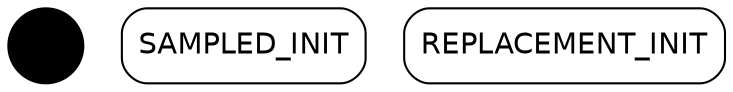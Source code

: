 

digraph casestates {
    size="20,20";#    edg$[arrowhead=open]
    node [shape=rectangle];
    start[shape=circle, label="", fillcolor=black, style=filled]
    sampledinit[label="SAMPLED_INIT", fontname="helvetica", style=rounded]
    replacementinit[label="REPLACEMENT_INIT", fontname="helvetica", style=rounded]
}

